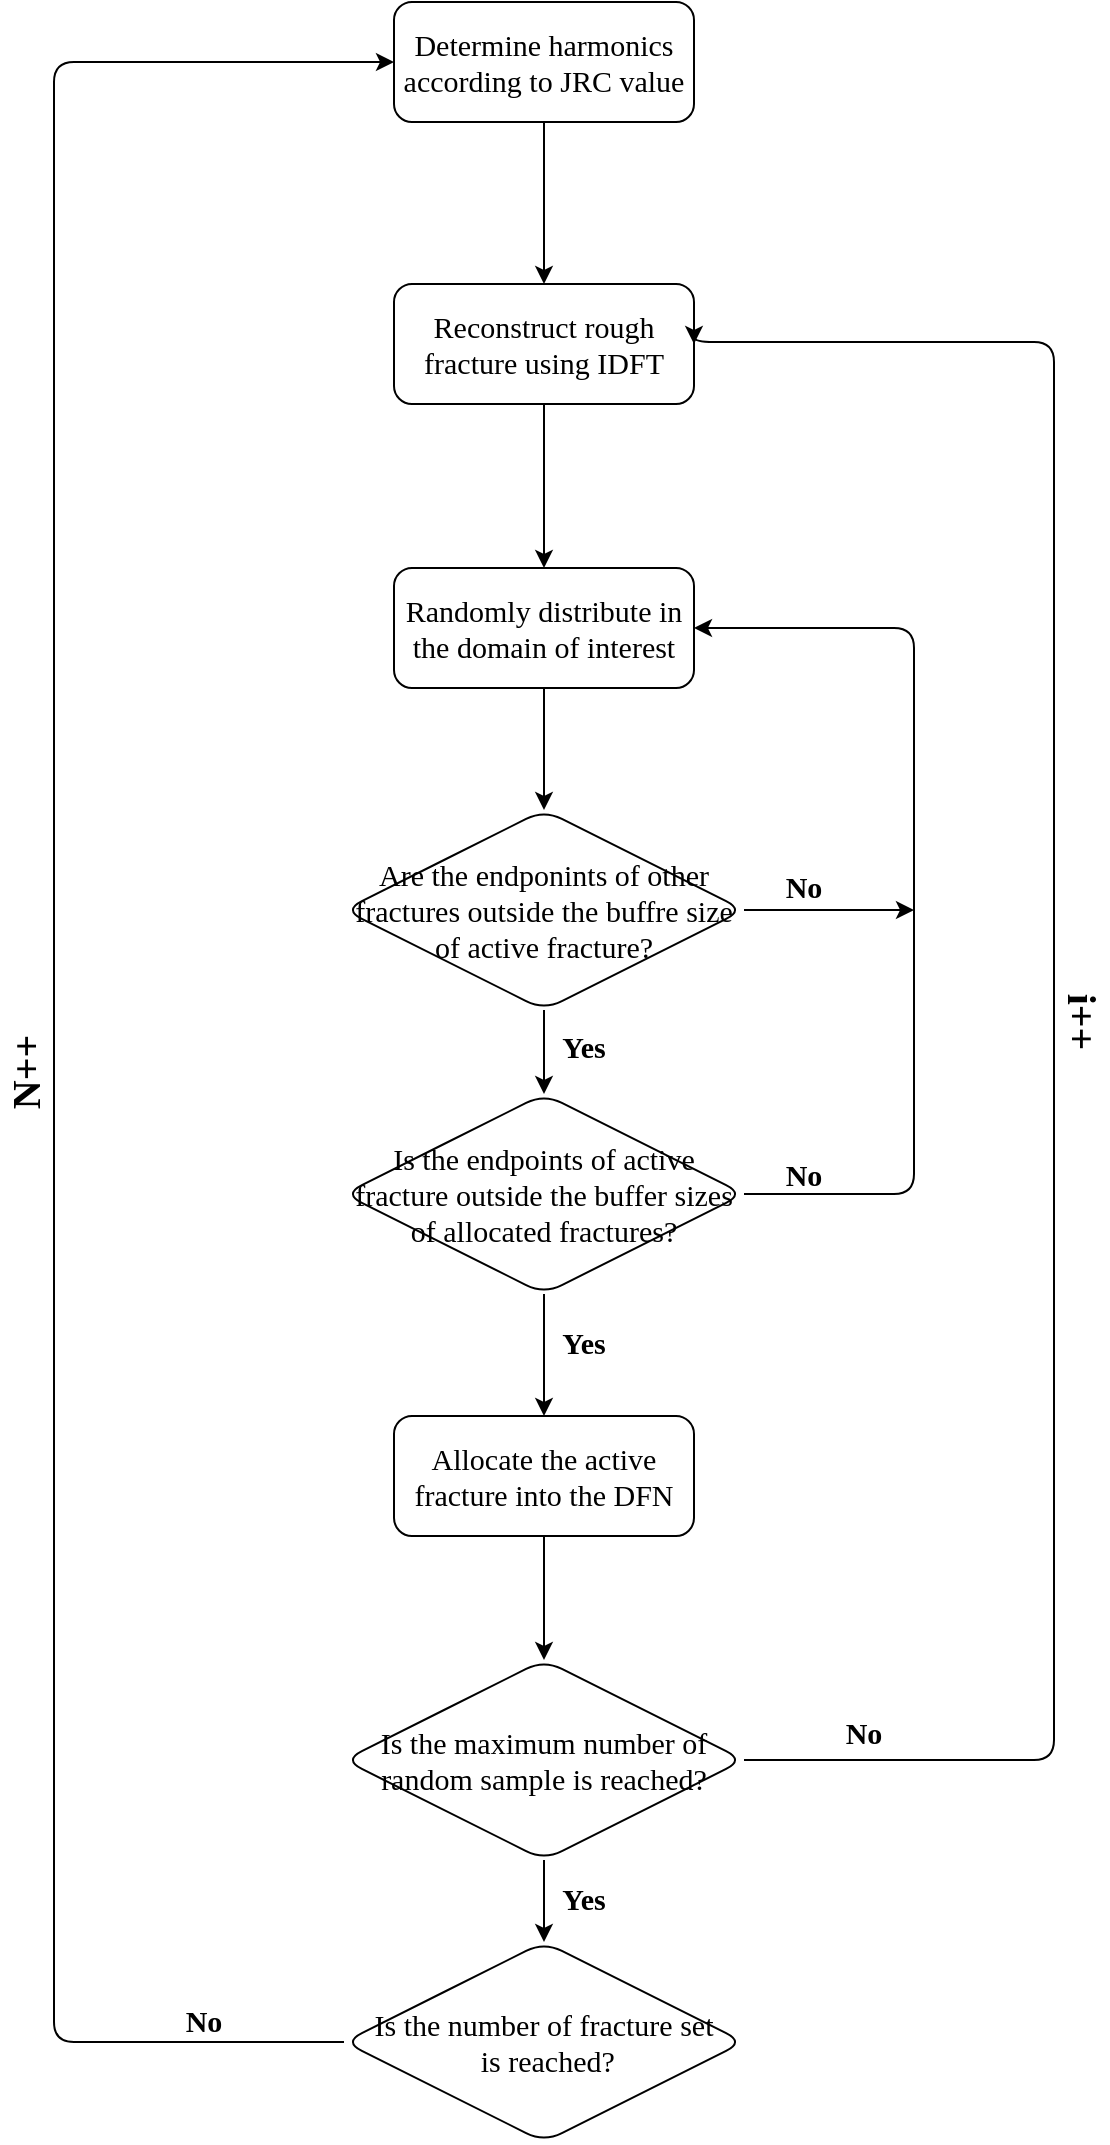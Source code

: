 <mxfile>
    <diagram id="HuPd6p-_1SGE1Na8c6b3" name="Page-1">
        <mxGraphModel dx="1654" dy="991" grid="0" gridSize="10" guides="1" tooltips="1" connect="1" arrows="1" fold="1" page="1" pageScale="1" pageWidth="827" pageHeight="1169" math="0" shadow="0">
            <root>
                <mxCell id="0"/>
                <mxCell id="1" parent="0"/>
                <mxCell id="4" value="" style="edgeStyle=none;html=1;fontFamily=Verdana;spacing=2;" edge="1" parent="1" source="2" target="3">
                    <mxGeometry relative="1" as="geometry"/>
                </mxCell>
                <mxCell id="2" value="Determine harmonics according to JRC value" style="rounded=1;whiteSpace=wrap;html=1;fontFamily=Times New Roman;spacing=2;fontSize=15;" vertex="1" parent="1">
                    <mxGeometry x="370" y="40" width="150" height="60" as="geometry"/>
                </mxCell>
                <mxCell id="7" value="" style="edgeStyle=none;html=1;fontFamily=Verdana;spacing=2;" edge="1" parent="1" source="3" target="6">
                    <mxGeometry relative="1" as="geometry"/>
                </mxCell>
                <mxCell id="3" value="Reconstruct rough fracture using IDFT" style="whiteSpace=wrap;html=1;rounded=1;fontFamily=Times New Roman;spacing=2;fontSize=15;" vertex="1" parent="1">
                    <mxGeometry x="370" y="181" width="150" height="60" as="geometry"/>
                </mxCell>
                <mxCell id="11" value="" style="edgeStyle=none;html=1;fontFamily=Verdana;spacing=2;" edge="1" parent="1" source="6" target="10">
                    <mxGeometry relative="1" as="geometry"/>
                </mxCell>
                <mxCell id="6" value="Randomly distribute in the domain of interest" style="whiteSpace=wrap;html=1;rounded=1;fontFamily=Times New Roman;spacing=2;fontSize=15;" vertex="1" parent="1">
                    <mxGeometry x="370" y="323" width="150" height="60" as="geometry"/>
                </mxCell>
                <mxCell id="13" value="" style="edgeStyle=none;html=1;fontFamily=Verdana;spacing=2;" edge="1" parent="1" source="10" target="12">
                    <mxGeometry relative="1" as="geometry"/>
                </mxCell>
                <mxCell id="27" style="edgeStyle=none;html=1;exitX=1;exitY=0.5;exitDx=0;exitDy=0;fontFamily=Verdana;" edge="1" parent="1" source="10">
                    <mxGeometry relative="1" as="geometry">
                        <mxPoint x="630" y="494" as="targetPoint"/>
                    </mxGeometry>
                </mxCell>
                <mxCell id="10" value="Are the endponints of other fractures outside the buffre size of active fracture?" style="rhombus;whiteSpace=wrap;html=1;rounded=1;fontFamily=Times New Roman;spacing=2;fontSize=15;" vertex="1" parent="1">
                    <mxGeometry x="345" y="444" width="200" height="100" as="geometry"/>
                </mxCell>
                <mxCell id="15" value="" style="edgeStyle=none;html=1;fontFamily=Verdana;spacing=2;" edge="1" parent="1" source="12" target="14">
                    <mxGeometry relative="1" as="geometry"/>
                </mxCell>
                <mxCell id="38" style="edgeStyle=orthogonalEdgeStyle;hachureGap=4;html=1;exitX=1;exitY=0.5;exitDx=0;exitDy=0;entryX=1;entryY=0.5;entryDx=0;entryDy=0;fontFamily=Architects Daughter;fontSource=https%3A%2F%2Ffonts.googleapis.com%2Fcss%3Ffamily%3DArchitects%2BDaughter;fontSize=16;" edge="1" parent="1" source="12" target="6">
                    <mxGeometry relative="1" as="geometry">
                        <Array as="points">
                            <mxPoint x="630" y="636"/>
                            <mxPoint x="630" y="353"/>
                        </Array>
                    </mxGeometry>
                </mxCell>
                <mxCell id="12" value="Is the endpoints of active fracture outside the buffer sizes of allocated fractures?" style="rhombus;whiteSpace=wrap;html=1;rounded=1;fontFamily=Times New Roman;spacing=2;fontSize=15;" vertex="1" parent="1">
                    <mxGeometry x="345" y="586" width="200" height="100" as="geometry"/>
                </mxCell>
                <mxCell id="17" value="" style="edgeStyle=none;html=1;fontFamily=Verdana;spacing=2;" edge="1" parent="1" source="14" target="16">
                    <mxGeometry relative="1" as="geometry"/>
                </mxCell>
                <mxCell id="14" value="Allocate the active fracture into the DFN" style="whiteSpace=wrap;html=1;rounded=1;fontFamily=Times New Roman;spacing=2;fontSize=15;" vertex="1" parent="1">
                    <mxGeometry x="370" y="747" width="150" height="60" as="geometry"/>
                </mxCell>
                <mxCell id="19" value="" style="edgeStyle=none;html=1;fontFamily=Verdana;spacing=2;" edge="1" parent="1" source="16" target="18">
                    <mxGeometry relative="1" as="geometry"/>
                </mxCell>
                <mxCell id="24" style="edgeStyle=orthogonalEdgeStyle;html=1;exitX=1;exitY=0.5;exitDx=0;exitDy=0;entryX=1;entryY=0.5;entryDx=0;entryDy=0;fontFamily=Times New Roman;fontSize=15;" edge="1" parent="1" source="16" target="3">
                    <mxGeometry relative="1" as="geometry">
                        <Array as="points">
                            <mxPoint x="700" y="919"/>
                            <mxPoint x="700" y="210"/>
                            <mxPoint x="520" y="210"/>
                        </Array>
                    </mxGeometry>
                </mxCell>
                <mxCell id="16" value="Is the maximum number of random sample is reached?" style="rhombus;whiteSpace=wrap;html=1;rounded=1;fontFamily=Times New Roman;spacing=2;fontSize=15;" vertex="1" parent="1">
                    <mxGeometry x="345" y="869" width="200" height="100" as="geometry"/>
                </mxCell>
                <mxCell id="25" style="edgeStyle=orthogonalEdgeStyle;html=1;exitX=0;exitY=0.5;exitDx=0;exitDy=0;entryX=0;entryY=0.5;entryDx=0;entryDy=0;fontFamily=Verdana;" edge="1" parent="1" source="18" target="2">
                    <mxGeometry relative="1" as="geometry">
                        <Array as="points">
                            <mxPoint x="200" y="1060"/>
                            <mxPoint x="200" y="70"/>
                        </Array>
                    </mxGeometry>
                </mxCell>
                <mxCell id="18" value="Is the number of fracture set&lt;br style=&quot;font-size: 15px;&quot;&gt;&amp;nbsp;is reached?" style="rhombus;whiteSpace=wrap;html=1;rounded=1;fontFamily=Times New Roman;spacing=2;fontSize=15;" vertex="1" parent="1">
                    <mxGeometry x="345" y="1010" width="200" height="100" as="geometry"/>
                </mxCell>
                <mxCell id="41" value="No" style="text;strokeColor=none;align=center;fillColor=none;html=1;verticalAlign=middle;whiteSpace=wrap;rounded=0;fontStyle=1;fontSize=15;fontFamily=Times New Roman;" vertex="1" parent="1">
                    <mxGeometry x="560" y="472" width="30" height="20" as="geometry"/>
                </mxCell>
                <mxCell id="42" value="Yes" style="text;strokeColor=none;align=center;fillColor=none;html=1;verticalAlign=middle;whiteSpace=wrap;rounded=0;fontStyle=1;fontFamily=Times New Roman;fontSize=15;" vertex="1" parent="1">
                    <mxGeometry x="450" y="552" width="30" height="20" as="geometry"/>
                </mxCell>
                <mxCell id="43" value="Yes" style="text;strokeColor=none;align=center;fillColor=none;html=1;verticalAlign=middle;whiteSpace=wrap;rounded=0;fontStyle=1;fontFamily=Times New Roman;fontSize=15;" vertex="1" parent="1">
                    <mxGeometry x="450" y="700" width="30" height="20" as="geometry"/>
                </mxCell>
                <mxCell id="44" value="Yes" style="text;strokeColor=none;align=center;fillColor=none;html=1;verticalAlign=middle;whiteSpace=wrap;rounded=0;fontStyle=1;fontFamily=Times New Roman;fontSize=15;" vertex="1" parent="1">
                    <mxGeometry x="450" y="978" width="30" height="20" as="geometry"/>
                </mxCell>
                <mxCell id="45" value="No" style="text;strokeColor=none;align=center;fillColor=none;html=1;verticalAlign=middle;whiteSpace=wrap;rounded=0;fontStyle=1;fontFamily=Times New Roman;fontSize=15;" vertex="1" parent="1">
                    <mxGeometry x="260" y="1039" width="30" height="20" as="geometry"/>
                </mxCell>
                <mxCell id="46" value="No" style="text;strokeColor=none;align=center;fillColor=none;html=1;verticalAlign=middle;whiteSpace=wrap;rounded=0;fontStyle=1;fontFamily=Times New Roman;fontSize=15;" vertex="1" parent="1">
                    <mxGeometry x="590" y="895" width="30" height="20" as="geometry"/>
                </mxCell>
                <mxCell id="47" value="No" style="text;strokeColor=none;align=center;fillColor=none;html=1;verticalAlign=middle;whiteSpace=wrap;rounded=0;fontStyle=1;fontSize=15;fontFamily=Times New Roman;" vertex="1" parent="1">
                    <mxGeometry x="560" y="616" width="30" height="20" as="geometry"/>
                </mxCell>
                <mxCell id="48" value="i++" style="text;strokeColor=none;align=center;fillColor=none;html=1;verticalAlign=middle;whiteSpace=wrap;rounded=0;fontStyle=1;rotation=90;fontSize=20;fontFamily=Times New Roman;" vertex="1" parent="1">
                    <mxGeometry x="700" y="540" width="30" height="20" as="geometry"/>
                </mxCell>
                <mxCell id="49" value="N++" style="text;strokeColor=none;align=center;fillColor=none;html=1;verticalAlign=middle;whiteSpace=wrap;rounded=0;fontStyle=1;rotation=-90;fontSize=20;fontFamily=Times New Roman;" vertex="1" parent="1">
                    <mxGeometry x="170" y="565" width="30" height="20" as="geometry"/>
                </mxCell>
            </root>
        </mxGraphModel>
    </diagram>
</mxfile>
